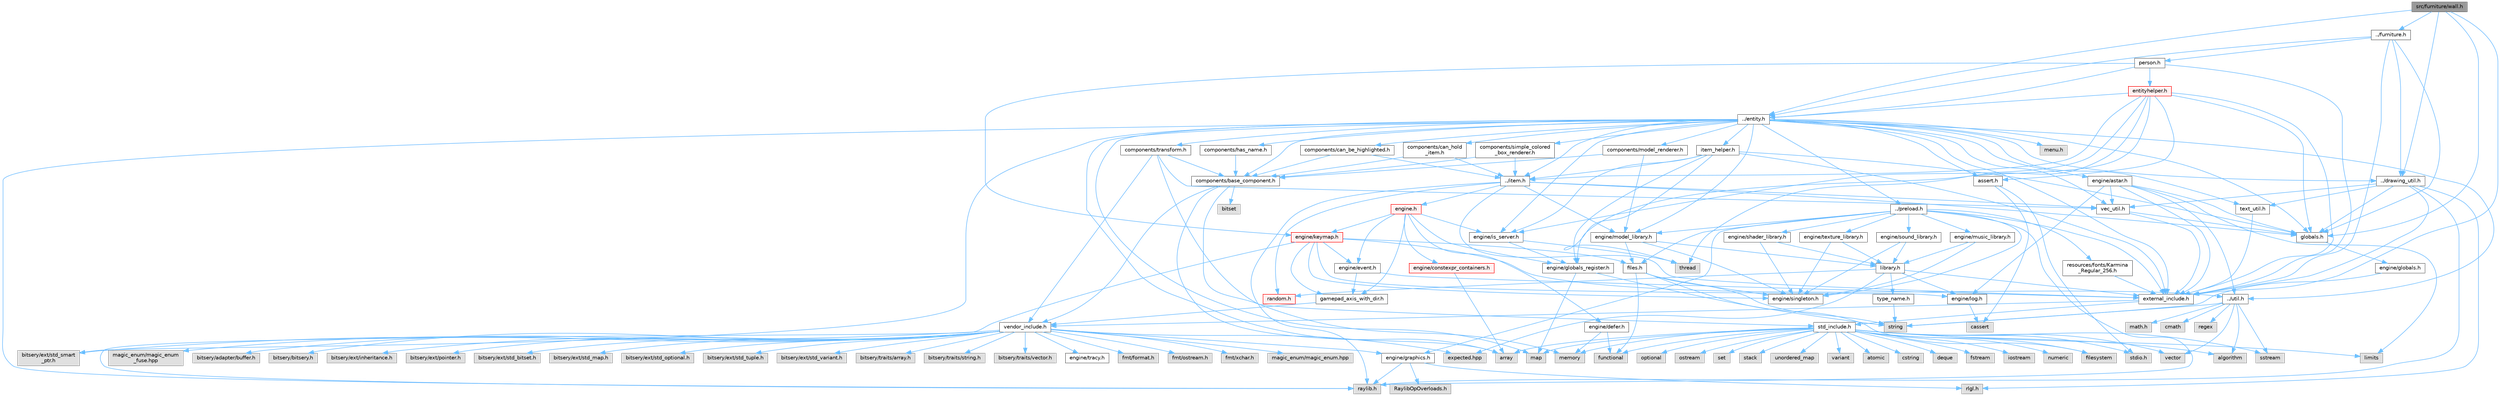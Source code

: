 digraph "src/furniture/wall.h"
{
 // LATEX_PDF_SIZE
  bgcolor="transparent";
  edge [fontname=Helvetica,fontsize=10,labelfontname=Helvetica,labelfontsize=10];
  node [fontname=Helvetica,fontsize=10,shape=box,height=0.2,width=0.4];
  Node1 [label="src/furniture/wall.h",height=0.2,width=0.4,color="gray40", fillcolor="grey60", style="filled", fontcolor="black",tooltip=" "];
  Node1 -> Node2 [color="steelblue1",style="solid"];
  Node2 [label="../drawing_util.h",height=0.2,width=0.4,color="grey40", fillcolor="white", style="filled",URL="$df/db6/drawing__util_8h.html",tooltip=" "];
  Node2 -> Node3 [color="steelblue1",style="solid"];
  Node3 [label="external_include.h",height=0.2,width=0.4,color="grey40", fillcolor="white", style="filled",URL="$d7/daf/external__include_8h.html",tooltip=" "];
  Node3 -> Node4 [color="steelblue1",style="solid"];
  Node4 [label="std_include.h",height=0.2,width=0.4,color="grey40", fillcolor="white", style="filled",URL="$d4/dae/std__include_8h.html",tooltip=" "];
  Node4 -> Node5 [color="steelblue1",style="solid"];
  Node5 [label="stdio.h",height=0.2,width=0.4,color="grey60", fillcolor="#E0E0E0", style="filled",tooltip=" "];
  Node4 -> Node6 [color="steelblue1",style="solid"];
  Node6 [label="algorithm",height=0.2,width=0.4,color="grey60", fillcolor="#E0E0E0", style="filled",tooltip=" "];
  Node4 -> Node7 [color="steelblue1",style="solid"];
  Node7 [label="array",height=0.2,width=0.4,color="grey60", fillcolor="#E0E0E0", style="filled",tooltip=" "];
  Node4 -> Node8 [color="steelblue1",style="solid"];
  Node8 [label="atomic",height=0.2,width=0.4,color="grey60", fillcolor="#E0E0E0", style="filled",tooltip=" "];
  Node4 -> Node9 [color="steelblue1",style="solid"];
  Node9 [label="cstring",height=0.2,width=0.4,color="grey60", fillcolor="#E0E0E0", style="filled",tooltip=" "];
  Node4 -> Node10 [color="steelblue1",style="solid"];
  Node10 [label="deque",height=0.2,width=0.4,color="grey60", fillcolor="#E0E0E0", style="filled",tooltip=" "];
  Node4 -> Node11 [color="steelblue1",style="solid"];
  Node11 [label="filesystem",height=0.2,width=0.4,color="grey60", fillcolor="#E0E0E0", style="filled",tooltip=" "];
  Node4 -> Node12 [color="steelblue1",style="solid"];
  Node12 [label="fstream",height=0.2,width=0.4,color="grey60", fillcolor="#E0E0E0", style="filled",tooltip=" "];
  Node4 -> Node13 [color="steelblue1",style="solid"];
  Node13 [label="functional",height=0.2,width=0.4,color="grey60", fillcolor="#E0E0E0", style="filled",tooltip=" "];
  Node4 -> Node14 [color="steelblue1",style="solid"];
  Node14 [label="iostream",height=0.2,width=0.4,color="grey60", fillcolor="#E0E0E0", style="filled",tooltip=" "];
  Node4 -> Node15 [color="steelblue1",style="solid"];
  Node15 [label="limits",height=0.2,width=0.4,color="grey60", fillcolor="#E0E0E0", style="filled",tooltip=" "];
  Node4 -> Node16 [color="steelblue1",style="solid"];
  Node16 [label="map",height=0.2,width=0.4,color="grey60", fillcolor="#E0E0E0", style="filled",tooltip=" "];
  Node4 -> Node17 [color="steelblue1",style="solid"];
  Node17 [label="memory",height=0.2,width=0.4,color="grey60", fillcolor="#E0E0E0", style="filled",tooltip=" "];
  Node4 -> Node18 [color="steelblue1",style="solid"];
  Node18 [label="numeric",height=0.2,width=0.4,color="grey60", fillcolor="#E0E0E0", style="filled",tooltip=" "];
  Node4 -> Node19 [color="steelblue1",style="solid"];
  Node19 [label="optional",height=0.2,width=0.4,color="grey60", fillcolor="#E0E0E0", style="filled",tooltip=" "];
  Node4 -> Node20 [color="steelblue1",style="solid"];
  Node20 [label="ostream",height=0.2,width=0.4,color="grey60", fillcolor="#E0E0E0", style="filled",tooltip=" "];
  Node4 -> Node21 [color="steelblue1",style="solid"];
  Node21 [label="set",height=0.2,width=0.4,color="grey60", fillcolor="#E0E0E0", style="filled",tooltip=" "];
  Node4 -> Node22 [color="steelblue1",style="solid"];
  Node22 [label="sstream",height=0.2,width=0.4,color="grey60", fillcolor="#E0E0E0", style="filled",tooltip=" "];
  Node4 -> Node23 [color="steelblue1",style="solid"];
  Node23 [label="stack",height=0.2,width=0.4,color="grey60", fillcolor="#E0E0E0", style="filled",tooltip=" "];
  Node4 -> Node24 [color="steelblue1",style="solid"];
  Node24 [label="unordered_map",height=0.2,width=0.4,color="grey60", fillcolor="#E0E0E0", style="filled",tooltip=" "];
  Node4 -> Node25 [color="steelblue1",style="solid"];
  Node25 [label="variant",height=0.2,width=0.4,color="grey60", fillcolor="#E0E0E0", style="filled",tooltip=" "];
  Node4 -> Node26 [color="steelblue1",style="solid"];
  Node26 [label="vector",height=0.2,width=0.4,color="grey60", fillcolor="#E0E0E0", style="filled",tooltip=" "];
  Node3 -> Node27 [color="steelblue1",style="solid"];
  Node27 [label="vendor_include.h",height=0.2,width=0.4,color="grey40", fillcolor="white", style="filled",URL="$d6/dba/vendor__include_8h.html",tooltip=" "];
  Node27 -> Node28 [color="steelblue1",style="solid"];
  Node28 [label="engine/graphics.h",height=0.2,width=0.4,color="grey40", fillcolor="white", style="filled",URL="$d7/d04/graphics_8h.html",tooltip=" "];
  Node28 -> Node29 [color="steelblue1",style="solid"];
  Node29 [label="raylib.h",height=0.2,width=0.4,color="grey60", fillcolor="#E0E0E0", style="filled",tooltip=" "];
  Node28 -> Node30 [color="steelblue1",style="solid"];
  Node30 [label="rlgl.h",height=0.2,width=0.4,color="grey60", fillcolor="#E0E0E0", style="filled",tooltip=" "];
  Node28 -> Node31 [color="steelblue1",style="solid"];
  Node31 [label="RaylibOpOverloads.h",height=0.2,width=0.4,color="grey60", fillcolor="#E0E0E0", style="filled",tooltip=" "];
  Node27 -> Node32 [color="steelblue1",style="solid"];
  Node32 [label="fmt/format.h",height=0.2,width=0.4,color="grey60", fillcolor="#E0E0E0", style="filled",tooltip=" "];
  Node27 -> Node33 [color="steelblue1",style="solid"];
  Node33 [label="fmt/ostream.h",height=0.2,width=0.4,color="grey60", fillcolor="#E0E0E0", style="filled",tooltip=" "];
  Node27 -> Node34 [color="steelblue1",style="solid"];
  Node34 [label="fmt/xchar.h",height=0.2,width=0.4,color="grey60", fillcolor="#E0E0E0", style="filled",tooltip=" "];
  Node27 -> Node35 [color="steelblue1",style="solid"];
  Node35 [label="expected.hpp",height=0.2,width=0.4,color="grey60", fillcolor="#E0E0E0", style="filled",tooltip=" "];
  Node27 -> Node36 [color="steelblue1",style="solid"];
  Node36 [label="magic_enum/magic_enum.hpp",height=0.2,width=0.4,color="grey60", fillcolor="#E0E0E0", style="filled",tooltip=" "];
  Node27 -> Node37 [color="steelblue1",style="solid"];
  Node37 [label="magic_enum/magic_enum\l_fuse.hpp",height=0.2,width=0.4,color="grey60", fillcolor="#E0E0E0", style="filled",tooltip=" "];
  Node27 -> Node38 [color="steelblue1",style="solid"];
  Node38 [label="bitsery/adapter/buffer.h",height=0.2,width=0.4,color="grey60", fillcolor="#E0E0E0", style="filled",tooltip=" "];
  Node27 -> Node39 [color="steelblue1",style="solid"];
  Node39 [label="bitsery/bitsery.h",height=0.2,width=0.4,color="grey60", fillcolor="#E0E0E0", style="filled",tooltip=" "];
  Node27 -> Node40 [color="steelblue1",style="solid"];
  Node40 [label="bitsery/ext/inheritance.h",height=0.2,width=0.4,color="grey60", fillcolor="#E0E0E0", style="filled",tooltip=" "];
  Node27 -> Node41 [color="steelblue1",style="solid"];
  Node41 [label="bitsery/ext/pointer.h",height=0.2,width=0.4,color="grey60", fillcolor="#E0E0E0", style="filled",tooltip=" "];
  Node27 -> Node42 [color="steelblue1",style="solid"];
  Node42 [label="bitsery/ext/std_bitset.h",height=0.2,width=0.4,color="grey60", fillcolor="#E0E0E0", style="filled",tooltip=" "];
  Node27 -> Node43 [color="steelblue1",style="solid"];
  Node43 [label="bitsery/ext/std_map.h",height=0.2,width=0.4,color="grey60", fillcolor="#E0E0E0", style="filled",tooltip=" "];
  Node27 -> Node44 [color="steelblue1",style="solid"];
  Node44 [label="bitsery/ext/std_optional.h",height=0.2,width=0.4,color="grey60", fillcolor="#E0E0E0", style="filled",tooltip=" "];
  Node27 -> Node45 [color="steelblue1",style="solid"];
  Node45 [label="bitsery/ext/std_smart\l_ptr.h",height=0.2,width=0.4,color="grey60", fillcolor="#E0E0E0", style="filled",tooltip=" "];
  Node27 -> Node46 [color="steelblue1",style="solid"];
  Node46 [label="bitsery/ext/std_tuple.h",height=0.2,width=0.4,color="grey60", fillcolor="#E0E0E0", style="filled",tooltip=" "];
  Node27 -> Node47 [color="steelblue1",style="solid"];
  Node47 [label="bitsery/ext/std_variant.h",height=0.2,width=0.4,color="grey60", fillcolor="#E0E0E0", style="filled",tooltip=" "];
  Node27 -> Node48 [color="steelblue1",style="solid"];
  Node48 [label="bitsery/traits/array.h",height=0.2,width=0.4,color="grey60", fillcolor="#E0E0E0", style="filled",tooltip=" "];
  Node27 -> Node49 [color="steelblue1",style="solid"];
  Node49 [label="bitsery/traits/string.h",height=0.2,width=0.4,color="grey60", fillcolor="#E0E0E0", style="filled",tooltip=" "];
  Node27 -> Node50 [color="steelblue1",style="solid"];
  Node50 [label="bitsery/traits/vector.h",height=0.2,width=0.4,color="grey60", fillcolor="#E0E0E0", style="filled",tooltip=" "];
  Node27 -> Node51 [color="steelblue1",style="solid"];
  Node51 [label="engine/tracy.h",height=0.2,width=0.4,color="grey40", fillcolor="white", style="filled",URL="$d6/d15/tracy_8h.html",tooltip=" "];
  Node2 -> Node52 [color="steelblue1",style="solid"];
  Node52 [label="globals.h",height=0.2,width=0.4,color="grey40", fillcolor="white", style="filled",URL="$d5/d87/globals_8h.html",tooltip=" "];
  Node52 -> Node53 [color="steelblue1",style="solid"];
  Node53 [label="engine/globals.h",height=0.2,width=0.4,color="grey40", fillcolor="white", style="filled",URL="$d4/df4/engine_2globals_8h.html",tooltip=" "];
  Node53 -> Node54 [color="steelblue1",style="solid"];
  Node54 [label="string",height=0.2,width=0.4,color="grey60", fillcolor="#E0E0E0", style="filled",tooltip=" "];
  Node2 -> Node29 [color="steelblue1",style="solid"];
  Node2 -> Node30 [color="steelblue1",style="solid"];
  Node2 -> Node55 [color="steelblue1",style="solid"];
  Node55 [label="text_util.h",height=0.2,width=0.4,color="grey40", fillcolor="white", style="filled",URL="$d4/d78/text__util_8h.html",tooltip=" "];
  Node55 -> Node3 [color="steelblue1",style="solid"];
  Node2 -> Node56 [color="steelblue1",style="solid"];
  Node56 [label="vec_util.h",height=0.2,width=0.4,color="grey40", fillcolor="white", style="filled",URL="$d0/d3f/vec__util_8h.html",tooltip=" "];
  Node56 -> Node3 [color="steelblue1",style="solid"];
  Node56 -> Node52 [color="steelblue1",style="solid"];
  Node1 -> Node3 [color="steelblue1",style="solid"];
  Node1 -> Node57 [color="steelblue1",style="solid"];
  Node57 [label="../entity.h",height=0.2,width=0.4,color="grey40", fillcolor="white", style="filled",URL="$d8/d83/entity_8h.html",tooltip=" "];
  Node57 -> Node45 [color="steelblue1",style="solid"];
  Node57 -> Node58 [color="steelblue1",style="solid"];
  Node58 [label="components/base_component.h",height=0.2,width=0.4,color="grey40", fillcolor="white", style="filled",URL="$d5/dbb/base__component_8h.html",tooltip=" "];
  Node58 -> Node7 [color="steelblue1",style="solid"];
  Node58 -> Node59 [color="steelblue1",style="solid"];
  Node59 [label="bitset",height=0.2,width=0.4,color="grey60", fillcolor="#E0E0E0", style="filled",tooltip=" "];
  Node58 -> Node17 [color="steelblue1",style="solid"];
  Node58 -> Node27 [color="steelblue1",style="solid"];
  Node57 -> Node60 [color="steelblue1",style="solid"];
  Node60 [label="components/can_be_highlighted.h",height=0.2,width=0.4,color="grey40", fillcolor="white", style="filled",URL="$db/d75/can__be__highlighted_8h.html",tooltip=" "];
  Node60 -> Node61 [color="steelblue1",style="solid"];
  Node61 [label="../item.h",height=0.2,width=0.4,color="grey40", fillcolor="white", style="filled",URL="$df/d1f/item_8h.html",tooltip=" "];
  Node61 -> Node3 [color="steelblue1",style="solid"];
  Node61 -> Node62 [color="steelblue1",style="solid"];
  Node62 [label="engine.h",height=0.2,width=0.4,color="red", fillcolor="#FFF0F0", style="filled",URL="$d1/d55/engine_8h.html",tooltip=" "];
  Node62 -> Node63 [color="steelblue1",style="solid"];
  Node63 [label="engine/constexpr_containers.h",height=0.2,width=0.4,color="red", fillcolor="#FFF0F0", style="filled",URL="$d3/dc4/constexpr__containers_8h.html",tooltip=" "];
  Node63 -> Node7 [color="steelblue1",style="solid"];
  Node62 -> Node66 [color="steelblue1",style="solid"];
  Node66 [label="engine/defer.h",height=0.2,width=0.4,color="grey40", fillcolor="white", style="filled",URL="$db/df4/defer_8h.html",tooltip=" "];
  Node66 -> Node13 [color="steelblue1",style="solid"];
  Node66 -> Node17 [color="steelblue1",style="solid"];
  Node62 -> Node67 [color="steelblue1",style="solid"];
  Node67 [label="engine/event.h",height=0.2,width=0.4,color="grey40", fillcolor="white", style="filled",URL="$dd/d20/event_8h.html",tooltip=" "];
  Node67 -> Node3 [color="steelblue1",style="solid"];
  Node67 -> Node68 [color="steelblue1",style="solid"];
  Node68 [label="gamepad_axis_with_dir.h",height=0.2,width=0.4,color="grey40", fillcolor="white", style="filled",URL="$db/d29/gamepad__axis__with__dir_8h.html",tooltip=" "];
  Node68 -> Node27 [color="steelblue1",style="solid"];
  Node62 -> Node68 [color="steelblue1",style="solid"];
  Node62 -> Node69 [color="steelblue1",style="solid"];
  Node69 [label="engine/globals_register.h",height=0.2,width=0.4,color="grey40", fillcolor="white", style="filled",URL="$db/da1/globals__register_8h.html",tooltip=" "];
  Node69 -> Node16 [color="steelblue1",style="solid"];
  Node69 -> Node54 [color="steelblue1",style="solid"];
  Node62 -> Node70 [color="steelblue1",style="solid"];
  Node70 [label="engine/is_server.h",height=0.2,width=0.4,color="grey40", fillcolor="white", style="filled",URL="$d6/db9/is__server_8h.html",tooltip=" "];
  Node70 -> Node71 [color="steelblue1",style="solid"];
  Node71 [label="thread",height=0.2,width=0.4,color="grey60", fillcolor="#E0E0E0", style="filled",tooltip=" "];
  Node70 -> Node69 [color="steelblue1",style="solid"];
  Node62 -> Node72 [color="steelblue1",style="solid"];
  Node72 [label="engine/keymap.h",height=0.2,width=0.4,color="red", fillcolor="#FFF0F0", style="filled",URL="$da/d9a/keymap_8h.html",tooltip=" "];
  Node72 -> Node29 [color="steelblue1",style="solid"];
  Node72 -> Node78 [color="steelblue1",style="solid"];
  Node78 [label="../util.h",height=0.2,width=0.4,color="grey40", fillcolor="white", style="filled",URL="$d8/d3c/util_8h.html",tooltip=" "];
  Node78 -> Node79 [color="steelblue1",style="solid"];
  Node79 [label="math.h",height=0.2,width=0.4,color="grey60", fillcolor="#E0E0E0", style="filled",tooltip=" "];
  Node78 -> Node6 [color="steelblue1",style="solid"];
  Node78 -> Node80 [color="steelblue1",style="solid"];
  Node80 [label="cmath",height=0.2,width=0.4,color="grey60", fillcolor="#E0E0E0", style="filled",tooltip=" "];
  Node78 -> Node81 [color="steelblue1",style="solid"];
  Node81 [label="regex",height=0.2,width=0.4,color="grey60", fillcolor="#E0E0E0", style="filled",tooltip=" "];
  Node78 -> Node22 [color="steelblue1",style="solid"];
  Node78 -> Node54 [color="steelblue1",style="solid"];
  Node78 -> Node26 [color="steelblue1",style="solid"];
  Node72 -> Node82 [color="steelblue1",style="solid"];
  Node82 [label="files.h",height=0.2,width=0.4,color="grey40", fillcolor="white", style="filled",URL="$dd/d20/files_8h.html",tooltip=" "];
  Node82 -> Node11 [color="steelblue1",style="solid"];
  Node82 -> Node13 [color="steelblue1",style="solid"];
  Node82 -> Node54 [color="steelblue1",style="solid"];
  Node82 -> Node77 [color="steelblue1",style="solid"];
  Node77 [label="engine/singleton.h",height=0.2,width=0.4,color="grey40", fillcolor="white", style="filled",URL="$d4/d0b/singleton_8h.html",tooltip=" "];
  Node72 -> Node67 [color="steelblue1",style="solid"];
  Node72 -> Node68 [color="steelblue1",style="solid"];
  Node72 -> Node75 [color="steelblue1",style="solid"];
  Node75 [label="engine/log.h",height=0.2,width=0.4,color="grey40", fillcolor="white", style="filled",URL="$d7/d7f/log_8h.html",tooltip=" "];
  Node75 -> Node76 [color="steelblue1",style="solid"];
  Node76 [label="cassert",height=0.2,width=0.4,color="grey60", fillcolor="#E0E0E0", style="filled",tooltip=" "];
  Node72 -> Node77 [color="steelblue1",style="solid"];
  Node61 -> Node97 [color="steelblue1",style="solid"];
  Node97 [label="engine/model_library.h",height=0.2,width=0.4,color="grey40", fillcolor="white", style="filled",URL="$d0/dd0/model__library_8h.html",tooltip=" "];
  Node97 -> Node82 [color="steelblue1",style="solid"];
  Node97 -> Node98 [color="steelblue1",style="solid"];
  Node98 [label="library.h",height=0.2,width=0.4,color="grey40", fillcolor="white", style="filled",URL="$dd/d08/library_8h.html",tooltip=" "];
  Node98 -> Node3 [color="steelblue1",style="solid"];
  Node98 -> Node35 [color="steelblue1",style="solid"];
  Node98 -> Node75 [color="steelblue1",style="solid"];
  Node98 -> Node99 [color="steelblue1",style="solid"];
  Node99 [label="random.h",height=0.2,width=0.4,color="red", fillcolor="#FFF0F0", style="filled",URL="$d1/d79/random_8h.html",tooltip=" "];
  Node98 -> Node101 [color="steelblue1",style="solid"];
  Node101 [label="type_name.h",height=0.2,width=0.4,color="grey40", fillcolor="white", style="filled",URL="$d3/d31/type__name_8h.html",tooltip=" "];
  Node101 -> Node54 [color="steelblue1",style="solid"];
  Node97 -> Node77 [color="steelblue1",style="solid"];
  Node61 -> Node99 [color="steelblue1",style="solid"];
  Node61 -> Node52 [color="steelblue1",style="solid"];
  Node61 -> Node29 [color="steelblue1",style="solid"];
  Node61 -> Node56 [color="steelblue1",style="solid"];
  Node60 -> Node58 [color="steelblue1",style="solid"];
  Node57 -> Node110 [color="steelblue1",style="solid"];
  Node110 [label="components/can_hold\l_item.h",height=0.2,width=0.4,color="grey40", fillcolor="white", style="filled",URL="$dc/d28/can__hold__item_8h.html",tooltip=" "];
  Node110 -> Node61 [color="steelblue1",style="solid"];
  Node110 -> Node58 [color="steelblue1",style="solid"];
  Node57 -> Node111 [color="steelblue1",style="solid"];
  Node111 [label="components/has_name.h",height=0.2,width=0.4,color="grey40", fillcolor="white", style="filled",URL="$df/da4/has__name_8h.html",tooltip=" "];
  Node111 -> Node58 [color="steelblue1",style="solid"];
  Node57 -> Node112 [color="steelblue1",style="solid"];
  Node112 [label="components/model_renderer.h",height=0.2,width=0.4,color="grey40", fillcolor="white", style="filled",URL="$df/df8/model__renderer_8h.html",tooltip=" "];
  Node112 -> Node97 [color="steelblue1",style="solid"];
  Node112 -> Node58 [color="steelblue1",style="solid"];
  Node57 -> Node113 [color="steelblue1",style="solid"];
  Node113 [label="components/simple_colored\l_box_renderer.h",height=0.2,width=0.4,color="grey40", fillcolor="white", style="filled",URL="$d7/d5e/simple__colored__box__renderer_8h.html",tooltip=" "];
  Node113 -> Node61 [color="steelblue1",style="solid"];
  Node113 -> Node58 [color="steelblue1",style="solid"];
  Node57 -> Node114 [color="steelblue1",style="solid"];
  Node114 [label="components/transform.h",height=0.2,width=0.4,color="grey40", fillcolor="white", style="filled",URL="$d2/d80/transform_8h.html",tooltip=" "];
  Node114 -> Node4 [color="steelblue1",style="solid"];
  Node114 -> Node56 [color="steelblue1",style="solid"];
  Node114 -> Node27 [color="steelblue1",style="solid"];
  Node114 -> Node58 [color="steelblue1",style="solid"];
  Node57 -> Node90 [color="steelblue1",style="solid"];
  Node90 [label="assert.h",height=0.2,width=0.4,color="grey40", fillcolor="white", style="filled",URL="$dc/da7/assert_8h.html",tooltip=" "];
  Node90 -> Node5 [color="steelblue1",style="solid"];
  Node90 -> Node76 [color="steelblue1",style="solid"];
  Node57 -> Node3 [color="steelblue1",style="solid"];
  Node57 -> Node7 [color="steelblue1",style="solid"];
  Node57 -> Node16 [color="steelblue1",style="solid"];
  Node57 -> Node2 [color="steelblue1",style="solid"];
  Node57 -> Node115 [color="steelblue1",style="solid"];
  Node115 [label="engine/astar.h",height=0.2,width=0.4,color="grey40", fillcolor="white", style="filled",URL="$d8/d56/astar_8h.html",tooltip=" "];
  Node115 -> Node15 [color="steelblue1",style="solid"];
  Node115 -> Node3 [color="steelblue1",style="solid"];
  Node115 -> Node52 [color="steelblue1",style="solid"];
  Node115 -> Node78 [color="steelblue1",style="solid"];
  Node115 -> Node56 [color="steelblue1",style="solid"];
  Node115 -> Node75 [color="steelblue1",style="solid"];
  Node57 -> Node70 [color="steelblue1",style="solid"];
  Node57 -> Node97 [color="steelblue1",style="solid"];
  Node57 -> Node52 [color="steelblue1",style="solid"];
  Node57 -> Node61 [color="steelblue1",style="solid"];
  Node57 -> Node116 [color="steelblue1",style="solid"];
  Node116 [label="item_helper.h",height=0.2,width=0.4,color="grey40", fillcolor="white", style="filled",URL="$d0/d4e/item__helper_8h.html",tooltip=" "];
  Node116 -> Node71 [color="steelblue1",style="solid"];
  Node116 -> Node3 [color="steelblue1",style="solid"];
  Node116 -> Node69 [color="steelblue1",style="solid"];
  Node116 -> Node70 [color="steelblue1",style="solid"];
  Node116 -> Node52 [color="steelblue1",style="solid"];
  Node116 -> Node61 [color="steelblue1",style="solid"];
  Node57 -> Node117 [color="steelblue1",style="solid"];
  Node117 [label="menu.h",height=0.2,width=0.4,color="grey60", fillcolor="#E0E0E0", style="filled",tooltip=" "];
  Node57 -> Node96 [color="steelblue1",style="solid"];
  Node96 [label="../preload.h",height=0.2,width=0.4,color="grey40", fillcolor="white", style="filled",URL="$d5/d34/preload_8h.html",tooltip=" "];
  Node96 -> Node3 [color="steelblue1",style="solid"];
  Node96 -> Node28 [color="steelblue1",style="solid"];
  Node96 -> Node77 [color="steelblue1",style="solid"];
  Node96 -> Node29 [color="steelblue1",style="solid"];
  Node96 -> Node82 [color="steelblue1",style="solid"];
  Node96 -> Node97 [color="steelblue1",style="solid"];
  Node96 -> Node102 [color="steelblue1",style="solid"];
  Node102 [label="engine/music_library.h",height=0.2,width=0.4,color="grey40", fillcolor="white", style="filled",URL="$dc/d33/music__library_8h.html",tooltip=" "];
  Node102 -> Node98 [color="steelblue1",style="solid"];
  Node102 -> Node77 [color="steelblue1",style="solid"];
  Node96 -> Node103 [color="steelblue1",style="solid"];
  Node103 [label="engine/shader_library.h",height=0.2,width=0.4,color="grey40", fillcolor="white", style="filled",URL="$d1/d27/shader__library_8h.html",tooltip=" "];
  Node103 -> Node98 [color="steelblue1",style="solid"];
  Node103 -> Node77 [color="steelblue1",style="solid"];
  Node96 -> Node104 [color="steelblue1",style="solid"];
  Node104 [label="engine/sound_library.h",height=0.2,width=0.4,color="grey40", fillcolor="white", style="filled",URL="$d5/d04/sound__library_8h.html",tooltip=" "];
  Node104 -> Node98 [color="steelblue1",style="solid"];
  Node104 -> Node77 [color="steelblue1",style="solid"];
  Node96 -> Node105 [color="steelblue1",style="solid"];
  Node105 [label="engine/texture_library.h",height=0.2,width=0.4,color="grey40", fillcolor="white", style="filled",URL="$d5/d33/texture__library_8h.html",tooltip=" "];
  Node105 -> Node98 [color="steelblue1",style="solid"];
  Node105 -> Node77 [color="steelblue1",style="solid"];
  Node96 -> Node106 [color="steelblue1",style="solid"];
  Node106 [label="resources/fonts/Karmina\l_Regular_256.h",height=0.2,width=0.4,color="grey40", fillcolor="white", style="filled",URL="$d2/de0/_karmina___regular__256_8h.html",tooltip=" "];
  Node106 -> Node3 [color="steelblue1",style="solid"];
  Node57 -> Node29 [color="steelblue1",style="solid"];
  Node57 -> Node55 [color="steelblue1",style="solid"];
  Node57 -> Node78 [color="steelblue1",style="solid"];
  Node57 -> Node56 [color="steelblue1",style="solid"];
  Node1 -> Node52 [color="steelblue1",style="solid"];
  Node1 -> Node118 [color="steelblue1",style="solid"];
  Node118 [label="../furniture.h",height=0.2,width=0.4,color="grey40", fillcolor="white", style="filled",URL="$d1/d57/furniture_8h.html",tooltip=" "];
  Node118 -> Node2 [color="steelblue1",style="solid"];
  Node118 -> Node3 [color="steelblue1",style="solid"];
  Node118 -> Node57 [color="steelblue1",style="solid"];
  Node118 -> Node52 [color="steelblue1",style="solid"];
  Node118 -> Node119 [color="steelblue1",style="solid"];
  Node119 [label="person.h",height=0.2,width=0.4,color="grey40", fillcolor="white", style="filled",URL="$d4/d98/person_8h.html",tooltip=" "];
  Node119 -> Node3 [color="steelblue1",style="solid"];
  Node119 -> Node57 [color="steelblue1",style="solid"];
  Node119 -> Node120 [color="steelblue1",style="solid"];
  Node120 [label="entityhelper.h",height=0.2,width=0.4,color="red", fillcolor="#FFF0F0", style="filled",URL="$d9/d3c/entityhelper_8h.html",tooltip=" "];
  Node120 -> Node71 [color="steelblue1",style="solid"];
  Node120 -> Node90 [color="steelblue1",style="solid"];
  Node120 -> Node3 [color="steelblue1",style="solid"];
  Node120 -> Node69 [color="steelblue1",style="solid"];
  Node120 -> Node70 [color="steelblue1",style="solid"];
  Node120 -> Node52 [color="steelblue1",style="solid"];
  Node120 -> Node57 [color="steelblue1",style="solid"];
  Node120 -> Node61 [color="steelblue1",style="solid"];
  Node119 -> Node72 [color="steelblue1",style="solid"];
}

